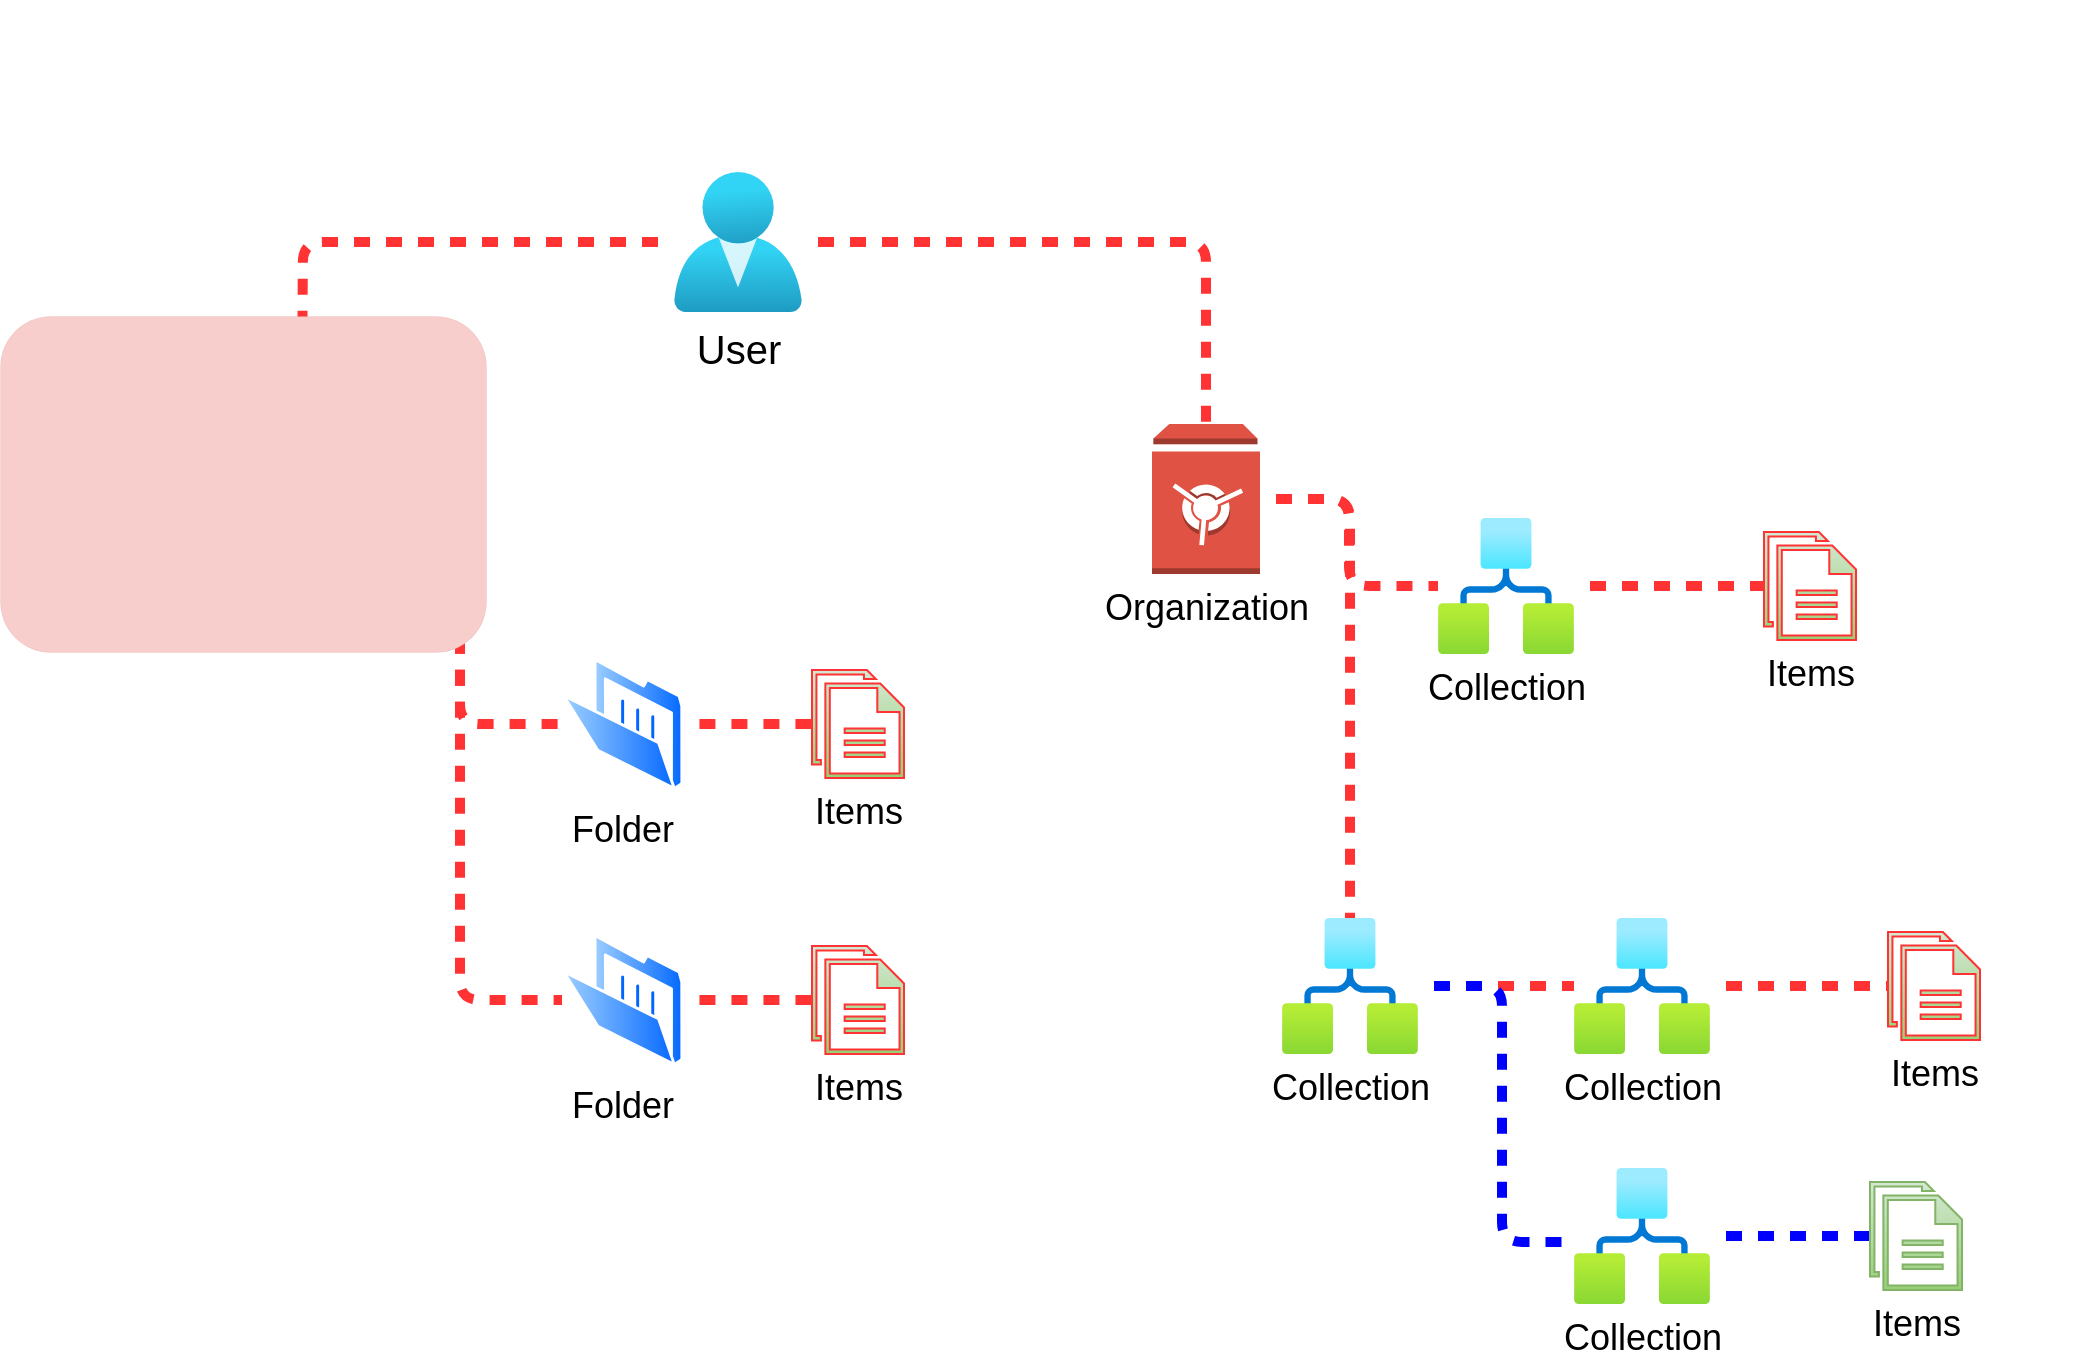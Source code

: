 <mxfile version="24.4.4" type="github" pages="2">
  <diagram id="6hiZE-scxlc1er5gQ2BV" name="Page-1">
    <mxGraphModel dx="1134" dy="600" grid="0" gridSize="10" guides="1" tooltips="1" connect="0" arrows="1" fold="1" page="1" pageScale="1" pageWidth="1100" pageHeight="850" background="#FFFFFF" math="0" shadow="0">
      <root>
        <mxCell id="0" />
        <mxCell id="1" parent="0" />
        <mxCell id="NDB9tgbWHjL2xSrFMW-w-5" style="edgeStyle=orthogonalEdgeStyle;shape=connector;curved=1;rounded=1;sketch=0;orthogonalLoop=1;jettySize=auto;html=1;labelBackgroundColor=default;fontFamily=Helvetica;fontSize=20;fontColor=#E4FDE1;endArrow=none;endFill=0;strokeColor=#028090;strokeWidth=6;fillColor=#F45B69;" parent="1" edge="1">
          <mxGeometry relative="1" as="geometry">
            <Array as="points">
              <mxPoint x="1034" y="173" />
              <mxPoint x="1034" y="480" />
            </Array>
            <mxPoint x="925" y="173" as="sourcePoint" />
          </mxGeometry>
        </mxCell>
        <mxCell id="UuFZeWKt9-e9n4YQ5i9r-9" style="edgeStyle=orthogonalEdgeStyle;shape=connector;curved=1;rounded=1;sketch=0;orthogonalLoop=1;jettySize=auto;html=1;labelBackgroundColor=default;fontFamily=Helvetica;fontSize=20;fontColor=#E4FDE1;endArrow=none;endFill=0;strokeColor=#028090;strokeWidth=6;fillColor=#F45B69;" parent="1" edge="1">
          <mxGeometry relative="1" as="geometry">
            <Array as="points">
              <mxPoint x="20" y="210" />
              <mxPoint x="20" y="505" />
            </Array>
            <mxPoint x="104" y="210" as="sourcePoint" />
          </mxGeometry>
        </mxCell>
        <mxCell id="UuFZeWKt9-e9n4YQ5i9r-11" style="edgeStyle=orthogonalEdgeStyle;shape=connector;curved=1;rounded=1;sketch=0;orthogonalLoop=1;jettySize=auto;html=1;labelBackgroundColor=default;fontFamily=Helvetica;fontSize=24;fontColor=#E4FDE1;endArrow=none;endFill=0;strokeColor=#028090;strokeWidth=6;fillColor=#F45B69;" parent="1" edge="1">
          <mxGeometry relative="1" as="geometry">
            <Array as="points">
              <mxPoint x="40" y="691" />
              <mxPoint x="40" y="210" />
            </Array>
            <mxPoint x="104" y="210" as="targetPoint" />
          </mxGeometry>
        </mxCell>
        <mxCell id="jTAXsKCG8LxdKpnMnmp3-14" style="edgeStyle=orthogonalEdgeStyle;shape=connector;rounded=1;orthogonalLoop=1;jettySize=auto;html=1;entryX=0.5;entryY=0;entryDx=0;entryDy=0;entryPerimeter=0;labelBackgroundColor=default;strokeColor=#FF3333;strokeWidth=5;fontFamily=Helvetica;fontSize=11;fontColor=default;endArrow=none;endFill=0;fillColor=none;flowAnimation=1;" parent="1" source="Dtk093Fk48xgs2-Uk4ut-2" edge="1">
          <mxGeometry relative="1" as="geometry">
            <mxPoint x="184" y="229" as="targetPoint" />
          </mxGeometry>
        </mxCell>
        <mxCell id="jTAXsKCG8LxdKpnMnmp3-15" style="edgeStyle=orthogonalEdgeStyle;shape=connector;rounded=1;orthogonalLoop=1;jettySize=auto;html=1;labelBackgroundColor=default;strokeColor=#FF3333;strokeWidth=5;fontFamily=Helvetica;fontSize=11;fontColor=default;endArrow=none;endFill=0;fillColor=none;flowAnimation=1;" parent="1" source="Dtk093Fk48xgs2-Uk4ut-2" target="Dtk093Fk48xgs2-Uk4ut-20" edge="1">
          <mxGeometry relative="1" as="geometry" />
        </mxCell>
        <mxCell id="Dtk093Fk48xgs2-Uk4ut-2" value="&lt;font style=&quot;font-size: 20px;&quot;&gt;User&lt;/font&gt;" style="image;aspect=fixed;html=1;points=[];align=center;fontSize=12;image=img/lib/azure2/identity/Users.svg;labelBackgroundColor=none;" parent="1" vertex="1">
          <mxGeometry x="370" y="122" width="64" height="70" as="geometry" />
        </mxCell>
        <mxCell id="jTAXsKCG8LxdKpnMnmp3-43" style="edgeStyle=orthogonalEdgeStyle;shape=connector;rounded=1;orthogonalLoop=1;jettySize=auto;html=1;labelBackgroundColor=default;strokeColor=#FF3333;strokeWidth=5;fontFamily=Helvetica;fontSize=11;fontColor=default;endArrow=none;endFill=0;fillColor=none;flowAnimation=1;" parent="1" source="Dtk093Fk48xgs2-Uk4ut-3" target="jTAXsKCG8LxdKpnMnmp3-6" edge="1">
          <mxGeometry relative="1" as="geometry" />
        </mxCell>
        <mxCell id="jTAXsKCG8LxdKpnMnmp3-44" style="edgeStyle=orthogonalEdgeStyle;shape=connector;rounded=1;orthogonalLoop=1;jettySize=auto;html=1;labelBackgroundColor=default;strokeColor=#0000FF;strokeWidth=5;fontFamily=Helvetica;fontSize=11;fontColor=default;endArrow=none;endFill=0;fillColor=none;flowAnimation=1;" parent="1" source="Dtk093Fk48xgs2-Uk4ut-3" target="jTAXsKCG8LxdKpnMnmp3-31" edge="1">
          <mxGeometry relative="1" as="geometry">
            <Array as="points">
              <mxPoint x="784" y="529" />
              <mxPoint x="784" y="657" />
            </Array>
          </mxGeometry>
        </mxCell>
        <mxCell id="Dtk093Fk48xgs2-Uk4ut-3" value="&lt;font style=&quot;font-size: 18px;&quot;&gt;Collection&lt;br&gt;&lt;/font&gt;" style="image;aspect=fixed;html=1;points=[];align=center;fontSize=12;image=img/lib/azure2/internet_of_things/Logic_Apps.svg;labelBackgroundColor=none;strokeColor=#FF3333;" parent="1" vertex="1">
          <mxGeometry x="674" y="495" width="68" height="68" as="geometry" />
        </mxCell>
        <mxCell id="jTAXsKCG8LxdKpnMnmp3-21" style="edgeStyle=orthogonalEdgeStyle;shape=connector;rounded=1;orthogonalLoop=1;jettySize=auto;html=1;entryX=0;entryY=0.5;entryDx=0;entryDy=0;labelBackgroundColor=default;strokeColor=#FF3333;strokeWidth=5;fontFamily=Helvetica;fontSize=11;fontColor=default;endArrow=none;endFill=0;fillColor=none;flowAnimation=1;" parent="1" target="jTAXsKCG8LxdKpnMnmp3-4" edge="1">
          <mxGeometry relative="1" as="geometry">
            <mxPoint x="211" y="266.571" as="sourcePoint" />
          </mxGeometry>
        </mxCell>
        <mxCell id="jTAXsKCG8LxdKpnMnmp3-22" style="edgeStyle=orthogonalEdgeStyle;shape=connector;rounded=1;orthogonalLoop=1;jettySize=auto;html=1;entryX=0;entryY=0.5;entryDx=0;entryDy=0;labelBackgroundColor=default;strokeColor=#FF3333;strokeWidth=5;fontFamily=Helvetica;fontSize=11;fontColor=default;endArrow=none;endFill=0;fillColor=none;flowAnimation=1;" parent="1" target="jTAXsKCG8LxdKpnMnmp3-2" edge="1">
          <mxGeometry relative="1" as="geometry">
            <mxPoint x="211" y="266.571" as="sourcePoint" />
          </mxGeometry>
        </mxCell>
        <mxCell id="jTAXsKCG8LxdKpnMnmp3-16" style="edgeStyle=orthogonalEdgeStyle;shape=connector;rounded=1;orthogonalLoop=1;jettySize=auto;html=1;labelBackgroundColor=default;strokeColor=#FF3333;strokeWidth=5;fontFamily=Helvetica;fontSize=11;fontColor=default;endArrow=none;endFill=0;fillColor=none;flowAnimation=1;" parent="1" source="Dtk093Fk48xgs2-Uk4ut-20" target="jTAXsKCG8LxdKpnMnmp3-10" edge="1">
          <mxGeometry relative="1" as="geometry" />
        </mxCell>
        <mxCell id="jTAXsKCG8LxdKpnMnmp3-17" style="edgeStyle=orthogonalEdgeStyle;shape=connector;rounded=1;orthogonalLoop=1;jettySize=auto;html=1;labelBackgroundColor=default;strokeColor=#FF3333;strokeWidth=5;fontFamily=Helvetica;fontSize=11;fontColor=default;endArrow=none;endFill=0;fillColor=none;flowAnimation=1;" parent="1" source="Dtk093Fk48xgs2-Uk4ut-20" target="Dtk093Fk48xgs2-Uk4ut-3" edge="1">
          <mxGeometry relative="1" as="geometry">
            <Array as="points">
              <mxPoint x="708" y="286" />
              <mxPoint x="708" y="450" />
            </Array>
          </mxGeometry>
        </mxCell>
        <mxCell id="Dtk093Fk48xgs2-Uk4ut-20" value="&lt;font style=&quot;font-size: 18px;&quot;&gt;Organization&lt;/font&gt;" style="outlineConnect=0;dashed=0;verticalLabelPosition=bottom;verticalAlign=top;align=center;html=1;shape=mxgraph.aws3.vault;fillColor=#E05243;gradientColor=none;strokeColor=#FF3333;" parent="1" vertex="1">
          <mxGeometry x="609" y="248" width="54" height="75" as="geometry" />
        </mxCell>
        <mxCell id="jTAXsKCG8LxdKpnMnmp3-40" style="edgeStyle=orthogonalEdgeStyle;shape=connector;rounded=1;orthogonalLoop=1;jettySize=auto;html=1;labelBackgroundColor=default;strokeColor=#FF3333;strokeWidth=5;fontFamily=Helvetica;fontSize=11;fontColor=default;endArrow=none;endFill=0;fillColor=none;flowAnimation=1;" parent="1" source="jTAXsKCG8LxdKpnMnmp3-2" target="jTAXsKCG8LxdKpnMnmp3-39" edge="1">
          <mxGeometry relative="1" as="geometry" />
        </mxCell>
        <mxCell id="jTAXsKCG8LxdKpnMnmp3-2" value="&lt;font style=&quot;font-size: 18px;&quot;&gt;Folder&lt;/font&gt;" style="image;aspect=fixed;perimeter=ellipsePerimeter;html=1;align=center;shadow=0;dashed=0;spacingTop=3;image=img/lib/active_directory/folder_open.svg;fontFamily=Helvetica;fontSize=11;fontColor=default;labelBackgroundColor=none;strokeColor=#FF3333;" parent="1" vertex="1">
          <mxGeometry x="314" y="503" width="60.72" height="66" as="geometry" />
        </mxCell>
        <mxCell id="jTAXsKCG8LxdKpnMnmp3-37" style="edgeStyle=orthogonalEdgeStyle;shape=connector;rounded=1;orthogonalLoop=1;jettySize=auto;html=1;labelBackgroundColor=default;strokeColor=#FF3333;strokeWidth=5;fontFamily=Helvetica;fontSize=11;fontColor=default;endArrow=none;endFill=0;fillColor=none;flowAnimation=1;" parent="1" source="jTAXsKCG8LxdKpnMnmp3-4" target="jTAXsKCG8LxdKpnMnmp3-36" edge="1">
          <mxGeometry relative="1" as="geometry" />
        </mxCell>
        <mxCell id="jTAXsKCG8LxdKpnMnmp3-4" value="&lt;font style=&quot;font-size: 18px;&quot;&gt;Folder&lt;/font&gt;" style="image;aspect=fixed;perimeter=ellipsePerimeter;html=1;align=center;shadow=0;dashed=0;spacingTop=3;image=img/lib/active_directory/folder_open.svg;fontFamily=Helvetica;fontSize=11;fontColor=default;labelBackgroundColor=none;strokeColor=#FF3333;" parent="1" vertex="1">
          <mxGeometry x="314" y="365" width="60.72" height="66" as="geometry" />
        </mxCell>
        <mxCell id="jTAXsKCG8LxdKpnMnmp3-46" style="edgeStyle=orthogonalEdgeStyle;shape=connector;rounded=1;orthogonalLoop=1;jettySize=auto;html=1;labelBackgroundColor=default;strokeColor=#FF3333;strokeWidth=5;fontFamily=Helvetica;fontSize=11;fontColor=default;endArrow=none;endFill=0;fillColor=none;flowAnimation=1;" parent="1" source="jTAXsKCG8LxdKpnMnmp3-6" target="jTAXsKCG8LxdKpnMnmp3-45" edge="1">
          <mxGeometry relative="1" as="geometry" />
        </mxCell>
        <mxCell id="jTAXsKCG8LxdKpnMnmp3-6" value="&lt;font style=&quot;font-size: 18px;&quot;&gt;Collection&lt;br&gt;&lt;/font&gt;" style="image;aspect=fixed;html=1;points=[];align=center;fontSize=12;image=img/lib/azure2/internet_of_things/Logic_Apps.svg;labelBackgroundColor=none;strokeColor=#FF3333;" parent="1" vertex="1">
          <mxGeometry x="820" y="495" width="68" height="68" as="geometry" />
        </mxCell>
        <mxCell id="jTAXsKCG8LxdKpnMnmp3-42" style="edgeStyle=orthogonalEdgeStyle;shape=connector;rounded=1;orthogonalLoop=1;jettySize=auto;html=1;labelBackgroundColor=default;strokeColor=#FF3333;strokeWidth=5;fontFamily=Helvetica;fontSize=11;fontColor=default;endArrow=none;endFill=0;fillColor=none;flowAnimation=1;" parent="1" source="jTAXsKCG8LxdKpnMnmp3-10" target="jTAXsKCG8LxdKpnMnmp3-41" edge="1">
          <mxGeometry relative="1" as="geometry" />
        </mxCell>
        <mxCell id="jTAXsKCG8LxdKpnMnmp3-10" value="&lt;font style=&quot;font-size: 18px;&quot;&gt;Collection&lt;br&gt;&lt;/font&gt;" style="image;aspect=fixed;html=1;points=[];align=center;fontSize=12;image=img/lib/azure2/internet_of_things/Logic_Apps.svg;labelBackgroundColor=none;strokeColor=#FF3333;" parent="1" vertex="1">
          <mxGeometry x="752" y="295" width="68" height="68" as="geometry" />
        </mxCell>
        <mxCell id="jTAXsKCG8LxdKpnMnmp3-48" style="edgeStyle=orthogonalEdgeStyle;shape=connector;rounded=1;orthogonalLoop=1;jettySize=auto;html=1;labelBackgroundColor=default;strokeColor=#0000FF;strokeWidth=5;fontFamily=Helvetica;fontSize=11;fontColor=default;endArrow=none;endFill=0;fillColor=none;flowAnimation=1;" parent="1" source="jTAXsKCG8LxdKpnMnmp3-31" target="jTAXsKCG8LxdKpnMnmp3-47" edge="1">
          <mxGeometry relative="1" as="geometry" />
        </mxCell>
        <mxCell id="jTAXsKCG8LxdKpnMnmp3-31" value="&lt;font style=&quot;font-size: 18px;&quot;&gt;Collection&lt;br&gt;&lt;/font&gt;" style="image;aspect=fixed;html=1;points=[];align=center;fontSize=12;image=img/lib/azure2/internet_of_things/Logic_Apps.svg;labelBackgroundColor=none;" parent="1" vertex="1">
          <mxGeometry x="820" y="620" width="68" height="68" as="geometry" />
        </mxCell>
        <mxCell id="jTAXsKCG8LxdKpnMnmp3-36" value="&lt;font style=&quot;font-size: 18px;&quot;&gt;Items&lt;/font&gt;" style="sketch=0;pointerEvents=1;shadow=0;dashed=0;html=1;strokeColor=#FF3333;fillColor=#d5e8d4;labelPosition=center;verticalLabelPosition=bottom;verticalAlign=top;outlineConnect=0;align=center;shape=mxgraph.office.concepts.documents;fontFamily=Helvetica;fontSize=11;gradientColor=#97d077;" parent="1" vertex="1">
          <mxGeometry x="439" y="371" width="46" height="54" as="geometry" />
        </mxCell>
        <mxCell id="jTAXsKCG8LxdKpnMnmp3-39" value="&lt;font style=&quot;font-size: 18px;&quot;&gt;Items&lt;/font&gt;" style="sketch=0;pointerEvents=1;shadow=0;dashed=0;html=1;strokeColor=#FF3333;fillColor=#d5e8d4;labelPosition=center;verticalLabelPosition=bottom;verticalAlign=top;outlineConnect=0;align=center;shape=mxgraph.office.concepts.documents;fontFamily=Helvetica;fontSize=11;gradientColor=#97d077;" parent="1" vertex="1">
          <mxGeometry x="439" y="509" width="46" height="54" as="geometry" />
        </mxCell>
        <mxCell id="jTAXsKCG8LxdKpnMnmp3-41" value="&lt;font style=&quot;font-size: 18px;&quot;&gt;Items&lt;/font&gt;" style="sketch=0;pointerEvents=1;shadow=0;dashed=0;html=1;strokeColor=#FF3333;fillColor=#d5e8d4;labelPosition=center;verticalLabelPosition=bottom;verticalAlign=top;outlineConnect=0;align=center;shape=mxgraph.office.concepts.documents;fontFamily=Helvetica;fontSize=11;gradientColor=#97d077;" parent="1" vertex="1">
          <mxGeometry x="915" y="302" width="46" height="54" as="geometry" />
        </mxCell>
        <mxCell id="jTAXsKCG8LxdKpnMnmp3-45" value="&lt;font style=&quot;font-size: 18px;&quot;&gt;Items&lt;/font&gt;" style="sketch=0;pointerEvents=1;shadow=0;dashed=0;html=1;strokeColor=#FF3333;fillColor=#d5e8d4;labelPosition=center;verticalLabelPosition=bottom;verticalAlign=top;outlineConnect=0;align=center;shape=mxgraph.office.concepts.documents;fontFamily=Helvetica;fontSize=11;gradientColor=#97d077;" parent="1" vertex="1">
          <mxGeometry x="977" y="502" width="46" height="54" as="geometry" />
        </mxCell>
        <mxCell id="jTAXsKCG8LxdKpnMnmp3-47" value="&lt;font style=&quot;font-size: 18px;&quot;&gt;Items&lt;/font&gt;" style="sketch=0;pointerEvents=1;shadow=0;dashed=0;html=1;strokeColor=#82b366;fillColor=#d5e8d4;labelPosition=center;verticalLabelPosition=bottom;verticalAlign=top;outlineConnect=0;align=center;shape=mxgraph.office.concepts.documents;fontFamily=Helvetica;fontSize=11;gradientColor=#97d077;" parent="1" vertex="1">
          <mxGeometry x="968" y="627" width="46" height="54" as="geometry" />
        </mxCell>
        <mxCell id="_Um6mK5xSViLYyf8_iDa-1" value="" style="shape=image;verticalLabelPosition=bottom;labelBackgroundColor=default;verticalAlign=top;aspect=fixed;imageAspect=0;image=https://upload.wikimedia.org/wikipedia/commons/thumb/1/12/%C3%89lectricit%C3%A9_de_France_logo.svg/2560px-%C3%89lectricit%C3%A9_de_France_logo.svg.png;" vertex="1" parent="1">
          <mxGeometry x="940" y="36" width="133.65" height="56.8" as="geometry" />
        </mxCell>
        <mxCell id="_Um6mK5xSViLYyf8_iDa-2" value="" style="rounded=1;whiteSpace=wrap;html=1;fillColor=#f8cecc;strokeColor=#B85450;strokeWidth=0;" vertex="1" parent="1">
          <mxGeometry x="33" y="194" width="243" height="168" as="geometry" />
        </mxCell>
      </root>
    </mxGraphModel>
  </diagram>
  <diagram name="org" id="QWrxwEZsZMZ6ye2zUo_J">
    <mxGraphModel dx="2390" dy="1119" grid="0" gridSize="10" guides="1" tooltips="1" connect="1" arrows="1" fold="1" page="1" pageScale="1" pageWidth="1100" pageHeight="850" background="#114B5F" math="0" shadow="0">
      <root>
        <mxCell id="mywQiq_Pqser-VUfGeY2-0" />
        <mxCell id="mywQiq_Pqser-VUfGeY2-1" parent="mywQiq_Pqser-VUfGeY2-0" />
        <mxCell id="mywQiq_Pqser-VUfGeY2-2" style="edgeStyle=orthogonalEdgeStyle;shape=connector;curved=1;rounded=1;sketch=0;orthogonalLoop=1;jettySize=auto;html=1;labelBackgroundColor=default;fontFamily=Helvetica;fontSize=20;fontColor=#E4FDE1;endArrow=none;endFill=0;strokeColor=#028090;strokeWidth=6;fillColor=#F45B69;" edge="1" parent="mywQiq_Pqser-VUfGeY2-1">
          <mxGeometry relative="1" as="geometry">
            <Array as="points">
              <mxPoint x="1034" y="173" />
              <mxPoint x="1034" y="480" />
            </Array>
            <mxPoint x="925" y="173" as="sourcePoint" />
          </mxGeometry>
        </mxCell>
        <mxCell id="mywQiq_Pqser-VUfGeY2-3" style="edgeStyle=orthogonalEdgeStyle;shape=connector;curved=1;rounded=1;sketch=0;orthogonalLoop=1;jettySize=auto;html=1;labelBackgroundColor=default;fontFamily=Helvetica;fontSize=20;fontColor=#E4FDE1;endArrow=none;endFill=0;strokeColor=#028090;strokeWidth=6;fillColor=#F45B69;" edge="1" parent="mywQiq_Pqser-VUfGeY2-1">
          <mxGeometry relative="1" as="geometry">
            <Array as="points">
              <mxPoint x="20" y="210" />
              <mxPoint x="20" y="505" />
            </Array>
            <mxPoint x="104" y="210" as="sourcePoint" />
          </mxGeometry>
        </mxCell>
        <mxCell id="mywQiq_Pqser-VUfGeY2-4" style="edgeStyle=orthogonalEdgeStyle;shape=connector;curved=1;rounded=1;sketch=0;orthogonalLoop=1;jettySize=auto;html=1;labelBackgroundColor=default;fontFamily=Helvetica;fontSize=24;fontColor=#E4FDE1;endArrow=none;endFill=0;strokeColor=#028090;strokeWidth=6;fillColor=#F45B69;" edge="1" parent="mywQiq_Pqser-VUfGeY2-1">
          <mxGeometry relative="1" as="geometry">
            <Array as="points">
              <mxPoint x="40" y="691" />
              <mxPoint x="40" y="210" />
            </Array>
            <mxPoint x="104" y="210" as="targetPoint" />
          </mxGeometry>
        </mxCell>
        <mxCell id="mywQiq_Pqser-VUfGeY2-5" value="&lt;font style=&quot;font-size: 18px;&quot;&gt;Group&lt;/font&gt;" style="image;aspect=fixed;html=1;points=[];align=center;fontSize=12;image=img/lib/azure2/identity/Groups.svg;labelBackgroundColor=none;" vertex="1" parent="mywQiq_Pqser-VUfGeY2-1">
          <mxGeometry x="666" y="617" width="68" height="56.0" as="geometry" />
        </mxCell>
        <mxCell id="mywQiq_Pqser-VUfGeY2-8" value="&lt;font style=&quot;font-size: 20px;&quot;&gt;User&lt;/font&gt;" style="image;aspect=fixed;html=1;points=[];align=center;fontSize=12;image=img/lib/azure2/identity/Users.svg;labelBackgroundColor=none;" vertex="1" parent="mywQiq_Pqser-VUfGeY2-1">
          <mxGeometry x="306" y="607" width="64" height="70" as="geometry" />
        </mxCell>
        <mxCell id="mywQiq_Pqser-VUfGeY2-9" style="edgeStyle=orthogonalEdgeStyle;shape=connector;rounded=1;orthogonalLoop=1;jettySize=auto;html=1;labelBackgroundColor=default;strokeColor=default;strokeWidth=5;fontFamily=Helvetica;fontSize=11;fontColor=default;endArrow=none;endFill=0;fillColor=none;" edge="1" parent="mywQiq_Pqser-VUfGeY2-1" source="mywQiq_Pqser-VUfGeY2-11" target="mywQiq_Pqser-VUfGeY2-24">
          <mxGeometry relative="1" as="geometry" />
        </mxCell>
        <mxCell id="mywQiq_Pqser-VUfGeY2-10" style="edgeStyle=orthogonalEdgeStyle;shape=connector;rounded=1;orthogonalLoop=1;jettySize=auto;html=1;labelBackgroundColor=default;strokeColor=default;strokeWidth=5;fontFamily=Helvetica;fontSize=11;fontColor=default;endArrow=none;endFill=0;fillColor=none;" edge="1" parent="mywQiq_Pqser-VUfGeY2-1" source="mywQiq_Pqser-VUfGeY2-11" target="mywQiq_Pqser-VUfGeY2-28">
          <mxGeometry relative="1" as="geometry">
            <Array as="points">
              <mxPoint x="268" y="355" />
              <mxPoint x="268" y="483" />
            </Array>
          </mxGeometry>
        </mxCell>
        <mxCell id="mywQiq_Pqser-VUfGeY2-11" value="&lt;font style=&quot;font-size: 18px;&quot;&gt;Collection&lt;br&gt;&lt;/font&gt;" style="image;aspect=fixed;html=1;points=[];align=center;fontSize=12;image=img/lib/azure2/internet_of_things/Logic_Apps.svg;labelBackgroundColor=none;" vertex="1" parent="mywQiq_Pqser-VUfGeY2-1">
          <mxGeometry x="158" y="321" width="68" height="68" as="geometry" />
        </mxCell>
        <mxCell id="mywQiq_Pqser-VUfGeY2-12" value="" style="shape=image;imageAspect=0;aspect=fixed;verticalLabelPosition=bottom;verticalAlign=top;image=https://play-lh.googleusercontent.com/-jz18EgBYlmeHlnsq_iltq6uLnYFtXAVR_gi_d0qEj0pANQ1MtrJIstJoCQtImlWKwc;" vertex="1" parent="mywQiq_Pqser-VUfGeY2-1">
          <mxGeometry x="940" y="15" width="136" height="136" as="geometry" />
        </mxCell>
        <mxCell id="mywQiq_Pqser-VUfGeY2-16" style="edgeStyle=orthogonalEdgeStyle;shape=connector;rounded=1;orthogonalLoop=1;jettySize=auto;html=1;labelBackgroundColor=default;strokeColor=default;strokeWidth=5;fontFamily=Helvetica;fontSize=11;fontColor=default;endArrow=none;endFill=0;fillColor=none;" edge="1" parent="mywQiq_Pqser-VUfGeY2-1" source="mywQiq_Pqser-VUfGeY2-18" target="mywQiq_Pqser-VUfGeY2-26">
          <mxGeometry relative="1" as="geometry" />
        </mxCell>
        <mxCell id="mywQiq_Pqser-VUfGeY2-17" style="edgeStyle=orthogonalEdgeStyle;shape=connector;rounded=1;orthogonalLoop=1;jettySize=auto;html=1;labelBackgroundColor=default;strokeColor=default;strokeWidth=5;fontFamily=Helvetica;fontSize=11;fontColor=default;endArrow=none;endFill=0;fillColor=none;" edge="1" parent="mywQiq_Pqser-VUfGeY2-1" source="mywQiq_Pqser-VUfGeY2-18" target="mywQiq_Pqser-VUfGeY2-11">
          <mxGeometry relative="1" as="geometry">
            <Array as="points">
              <mxPoint x="192" y="112" />
              <mxPoint x="192" y="276" />
            </Array>
          </mxGeometry>
        </mxCell>
        <mxCell id="mywQiq_Pqser-VUfGeY2-18" value="&lt;font style=&quot;font-size: 18px;&quot;&gt;Organization&lt;/font&gt;" style="outlineConnect=0;dashed=0;verticalLabelPosition=bottom;verticalAlign=top;align=center;html=1;shape=mxgraph.aws3.vault;fillColor=#E05243;gradientColor=none;" vertex="1" parent="mywQiq_Pqser-VUfGeY2-1">
          <mxGeometry x="93" y="74" width="54" height="75" as="geometry" />
        </mxCell>
        <mxCell id="mywQiq_Pqser-VUfGeY2-23" style="edgeStyle=orthogonalEdgeStyle;shape=connector;rounded=1;orthogonalLoop=1;jettySize=auto;html=1;labelBackgroundColor=default;strokeColor=default;strokeWidth=5;fontFamily=Helvetica;fontSize=11;fontColor=default;endArrow=none;endFill=0;fillColor=none;" edge="1" parent="mywQiq_Pqser-VUfGeY2-1" source="mywQiq_Pqser-VUfGeY2-24" target="mywQiq_Pqser-VUfGeY2-32">
          <mxGeometry relative="1" as="geometry" />
        </mxCell>
        <mxCell id="mywQiq_Pqser-VUfGeY2-24" value="&lt;font style=&quot;font-size: 18px;&quot;&gt;Collection&lt;br&gt;&lt;/font&gt;" style="image;aspect=fixed;html=1;points=[];align=center;fontSize=12;image=img/lib/azure2/internet_of_things/Logic_Apps.svg;labelBackgroundColor=none;" vertex="1" parent="mywQiq_Pqser-VUfGeY2-1">
          <mxGeometry x="304" y="321" width="68" height="68" as="geometry" />
        </mxCell>
        <mxCell id="mywQiq_Pqser-VUfGeY2-25" style="edgeStyle=orthogonalEdgeStyle;shape=connector;rounded=1;orthogonalLoop=1;jettySize=auto;html=1;labelBackgroundColor=default;strokeColor=default;strokeWidth=5;fontFamily=Helvetica;fontSize=11;fontColor=default;endArrow=none;endFill=0;fillColor=none;" edge="1" parent="mywQiq_Pqser-VUfGeY2-1" source="mywQiq_Pqser-VUfGeY2-26" target="mywQiq_Pqser-VUfGeY2-31">
          <mxGeometry relative="1" as="geometry" />
        </mxCell>
        <mxCell id="mywQiq_Pqser-VUfGeY2-26" value="&lt;font style=&quot;font-size: 18px;&quot;&gt;Collection&lt;br&gt;&lt;/font&gt;" style="image;aspect=fixed;html=1;points=[];align=center;fontSize=12;image=img/lib/azure2/internet_of_things/Logic_Apps.svg;labelBackgroundColor=none;" vertex="1" parent="mywQiq_Pqser-VUfGeY2-1">
          <mxGeometry x="236" y="121" width="68" height="68" as="geometry" />
        </mxCell>
        <mxCell id="mywQiq_Pqser-VUfGeY2-27" style="edgeStyle=orthogonalEdgeStyle;shape=connector;rounded=1;orthogonalLoop=1;jettySize=auto;html=1;labelBackgroundColor=default;strokeColor=default;strokeWidth=5;fontFamily=Helvetica;fontSize=11;fontColor=default;endArrow=none;endFill=0;fillColor=none;" edge="1" parent="mywQiq_Pqser-VUfGeY2-1" source="mywQiq_Pqser-VUfGeY2-28" target="mywQiq_Pqser-VUfGeY2-33">
          <mxGeometry relative="1" as="geometry" />
        </mxCell>
        <mxCell id="mywQiq_Pqser-VUfGeY2-28" value="&lt;font style=&quot;font-size: 18px;&quot;&gt;Collection&lt;br&gt;&lt;/font&gt;" style="image;aspect=fixed;html=1;points=[];align=center;fontSize=12;image=img/lib/azure2/internet_of_things/Logic_Apps.svg;labelBackgroundColor=none;" vertex="1" parent="mywQiq_Pqser-VUfGeY2-1">
          <mxGeometry x="304" y="446" width="68" height="68" as="geometry" />
        </mxCell>
        <mxCell id="mywQiq_Pqser-VUfGeY2-31" value="&lt;font style=&quot;font-size: 18px;&quot;&gt;Items&lt;/font&gt;" style="sketch=0;pointerEvents=1;shadow=0;dashed=0;html=1;strokeColor=#82b366;fillColor=#d5e8d4;labelPosition=center;verticalLabelPosition=bottom;verticalAlign=top;outlineConnect=0;align=center;shape=mxgraph.office.concepts.documents;fontFamily=Helvetica;fontSize=11;gradientColor=#97d077;" vertex="1" parent="mywQiq_Pqser-VUfGeY2-1">
          <mxGeometry x="399" y="128" width="46" height="54" as="geometry" />
        </mxCell>
        <mxCell id="mywQiq_Pqser-VUfGeY2-32" value="&lt;font style=&quot;font-size: 18px;&quot;&gt;Items&lt;/font&gt;" style="sketch=0;pointerEvents=1;shadow=0;dashed=0;html=1;strokeColor=#82b366;fillColor=#d5e8d4;labelPosition=center;verticalLabelPosition=bottom;verticalAlign=top;outlineConnect=0;align=center;shape=mxgraph.office.concepts.documents;fontFamily=Helvetica;fontSize=11;gradientColor=#97d077;" vertex="1" parent="mywQiq_Pqser-VUfGeY2-1">
          <mxGeometry x="461" y="328" width="46" height="54" as="geometry" />
        </mxCell>
        <mxCell id="mywQiq_Pqser-VUfGeY2-33" value="&lt;font style=&quot;font-size: 18px;&quot;&gt;Items&lt;/font&gt;" style="sketch=0;pointerEvents=1;shadow=0;dashed=0;html=1;strokeColor=#82b366;fillColor=#d5e8d4;labelPosition=center;verticalLabelPosition=bottom;verticalAlign=top;outlineConnect=0;align=center;shape=mxgraph.office.concepts.documents;fontFamily=Helvetica;fontSize=11;gradientColor=#97d077;" vertex="1" parent="mywQiq_Pqser-VUfGeY2-1">
          <mxGeometry x="452" y="453" width="46" height="54" as="geometry" />
        </mxCell>
      </root>
    </mxGraphModel>
  </diagram>
</mxfile>
